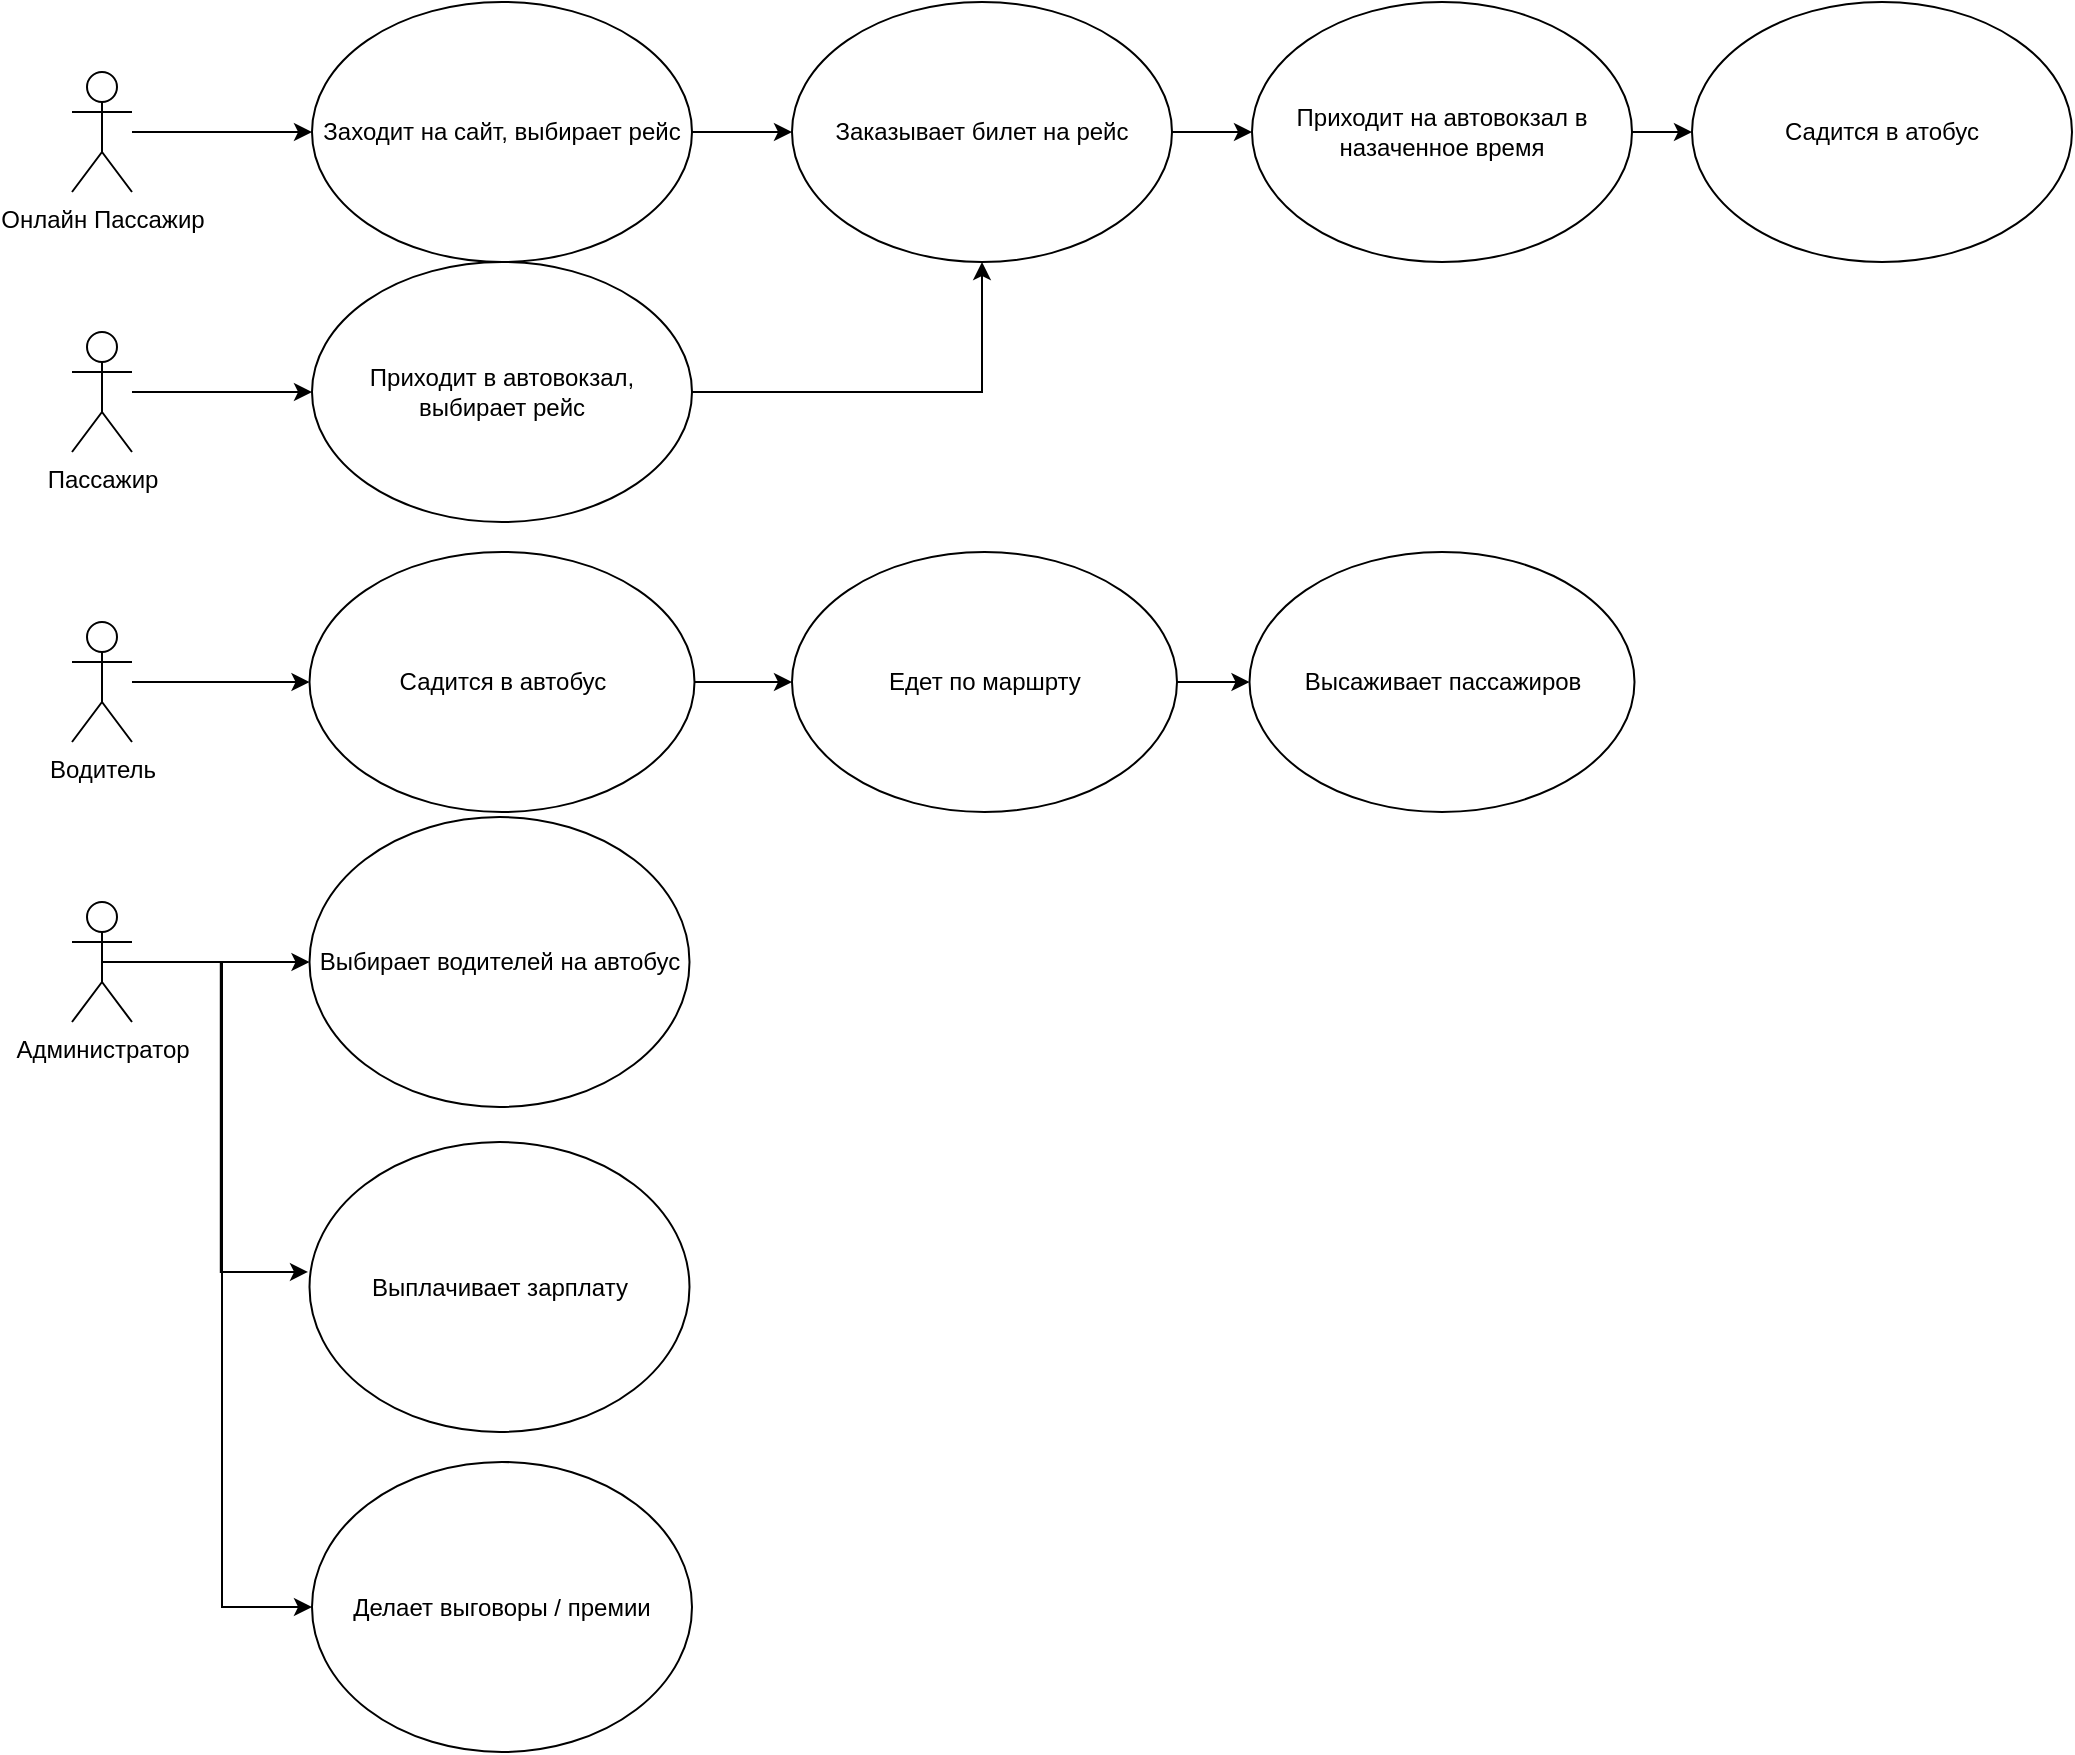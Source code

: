<mxfile version="21.1.1" type="github">
  <diagram id="C5RBs43oDa-KdzZeNtuy" name="Page-1">
    <mxGraphModel dx="1687" dy="2105" grid="1" gridSize="10" guides="1" tooltips="1" connect="1" arrows="1" fold="1" page="1" pageScale="1" pageWidth="827" pageHeight="1169" math="0" shadow="0">
      <root>
        <mxCell id="WIyWlLk6GJQsqaUBKTNV-0" />
        <mxCell id="WIyWlLk6GJQsqaUBKTNV-1" parent="WIyWlLk6GJQsqaUBKTNV-0" />
        <mxCell id="TuZljq76idqd-cObdHlX-10" value="" style="edgeStyle=orthogonalEdgeStyle;rounded=0;orthogonalLoop=1;jettySize=auto;html=1;entryX=0;entryY=0.5;entryDx=0;entryDy=0;" parent="WIyWlLk6GJQsqaUBKTNV-1" source="TuZljq76idqd-cObdHlX-0" target="TuZljq76idqd-cObdHlX-5" edge="1">
          <mxGeometry relative="1" as="geometry">
            <mxPoint x="200" y="160.0" as="targetPoint" />
          </mxGeometry>
        </mxCell>
        <mxCell id="TuZljq76idqd-cObdHlX-0" value="Водитель&lt;br&gt;" style="shape=umlActor;verticalLabelPosition=bottom;verticalAlign=top;html=1;outlineConnect=0;" parent="WIyWlLk6GJQsqaUBKTNV-1" vertex="1">
          <mxGeometry x="90" y="130" width="30" height="60" as="geometry" />
        </mxCell>
        <mxCell id="zH3wVgWOgvG_BgnSBYFF-2" value="" style="edgeStyle=orthogonalEdgeStyle;rounded=0;orthogonalLoop=1;jettySize=auto;html=1;" parent="WIyWlLk6GJQsqaUBKTNV-1" source="TuZljq76idqd-cObdHlX-1" target="TuZljq76idqd-cObdHlX-6" edge="1">
          <mxGeometry relative="1" as="geometry" />
        </mxCell>
        <mxCell id="TuZljq76idqd-cObdHlX-1" value="Пассажир&lt;br&gt;" style="shape=umlActor;verticalLabelPosition=bottom;verticalAlign=top;html=1;outlineConnect=0;" parent="WIyWlLk6GJQsqaUBKTNV-1" vertex="1">
          <mxGeometry x="90" y="-15" width="30" height="60" as="geometry" />
        </mxCell>
        <mxCell id="R_WEueu3wsNgWrMKiR-p-4" value="" style="edgeStyle=orthogonalEdgeStyle;rounded=0;orthogonalLoop=1;jettySize=auto;html=1;entryX=-0.004;entryY=0.448;entryDx=0;entryDy=0;entryPerimeter=0;" edge="1" parent="WIyWlLk6GJQsqaUBKTNV-1" source="TuZljq76idqd-cObdHlX-2" target="R_WEueu3wsNgWrMKiR-p-5">
          <mxGeometry relative="1" as="geometry" />
        </mxCell>
        <mxCell id="TuZljq76idqd-cObdHlX-2" value="Администратор" style="shape=umlActor;verticalLabelPosition=bottom;verticalAlign=top;html=1;outlineConnect=0;" parent="WIyWlLk6GJQsqaUBKTNV-1" vertex="1">
          <mxGeometry x="90" y="270" width="30" height="60" as="geometry" />
        </mxCell>
        <mxCell id="R_WEueu3wsNgWrMKiR-p-1" value="" style="edgeStyle=orthogonalEdgeStyle;rounded=0;orthogonalLoop=1;jettySize=auto;html=1;" edge="1" parent="WIyWlLk6GJQsqaUBKTNV-1" source="TuZljq76idqd-cObdHlX-5" target="R_WEueu3wsNgWrMKiR-p-0">
          <mxGeometry relative="1" as="geometry" />
        </mxCell>
        <mxCell id="TuZljq76idqd-cObdHlX-5" value="Садится в автобус" style="ellipse;whiteSpace=wrap;html=1;" parent="WIyWlLk6GJQsqaUBKTNV-1" vertex="1">
          <mxGeometry x="208.75" y="95" width="192.5" height="130" as="geometry" />
        </mxCell>
        <mxCell id="zH3wVgWOgvG_BgnSBYFF-10" style="edgeStyle=orthogonalEdgeStyle;rounded=0;orthogonalLoop=1;jettySize=auto;html=1;entryX=0.5;entryY=1;entryDx=0;entryDy=0;" parent="WIyWlLk6GJQsqaUBKTNV-1" source="TuZljq76idqd-cObdHlX-6" target="zH3wVgWOgvG_BgnSBYFF-5" edge="1">
          <mxGeometry relative="1" as="geometry" />
        </mxCell>
        <mxCell id="TuZljq76idqd-cObdHlX-6" value="Приходит в автовокзал, выбирает рейс" style="ellipse;whiteSpace=wrap;html=1;" parent="WIyWlLk6GJQsqaUBKTNV-1" vertex="1">
          <mxGeometry x="210" y="-50" width="190" height="130" as="geometry" />
        </mxCell>
        <mxCell id="R_WEueu3wsNgWrMKiR-p-9" value="" style="edgeStyle=orthogonalEdgeStyle;rounded=0;orthogonalLoop=1;jettySize=auto;html=1;exitX=0.5;exitY=0.5;exitDx=0;exitDy=0;exitPerimeter=0;entryX=0;entryY=0.5;entryDx=0;entryDy=0;" edge="1" parent="WIyWlLk6GJQsqaUBKTNV-1" source="TuZljq76idqd-cObdHlX-2" target="TuZljq76idqd-cObdHlX-7">
          <mxGeometry relative="1" as="geometry">
            <mxPoint x="470" y="320" as="targetPoint" />
          </mxGeometry>
        </mxCell>
        <mxCell id="TuZljq76idqd-cObdHlX-7" value="Выбирает водителей на автобус" style="ellipse;whiteSpace=wrap;html=1;" parent="WIyWlLk6GJQsqaUBKTNV-1" vertex="1">
          <mxGeometry x="208.75" y="227.5" width="190" height="145" as="geometry" />
        </mxCell>
        <mxCell id="zH3wVgWOgvG_BgnSBYFF-13" style="edgeStyle=orthogonalEdgeStyle;rounded=0;orthogonalLoop=1;jettySize=auto;html=1;exitX=1;exitY=0.5;exitDx=0;exitDy=0;" parent="WIyWlLk6GJQsqaUBKTNV-1" source="zH3wVgWOgvG_BgnSBYFF-3" target="zH3wVgWOgvG_BgnSBYFF-5" edge="1">
          <mxGeometry relative="1" as="geometry" />
        </mxCell>
        <mxCell id="zH3wVgWOgvG_BgnSBYFF-3" value="Заходит на сайт, выбирает рейс" style="ellipse;whiteSpace=wrap;html=1;" parent="WIyWlLk6GJQsqaUBKTNV-1" vertex="1">
          <mxGeometry x="210" y="-180" width="190" height="130" as="geometry" />
        </mxCell>
        <mxCell id="zH3wVgWOgvG_BgnSBYFF-11" style="edgeStyle=orthogonalEdgeStyle;rounded=0;orthogonalLoop=1;jettySize=auto;html=1;exitX=1;exitY=0.5;exitDx=0;exitDy=0;" parent="WIyWlLk6GJQsqaUBKTNV-1" source="zH3wVgWOgvG_BgnSBYFF-5" target="zH3wVgWOgvG_BgnSBYFF-7" edge="1">
          <mxGeometry relative="1" as="geometry" />
        </mxCell>
        <mxCell id="zH3wVgWOgvG_BgnSBYFF-5" value="Заказывает билет на рейс&lt;br&gt;" style="ellipse;whiteSpace=wrap;html=1;" parent="WIyWlLk6GJQsqaUBKTNV-1" vertex="1">
          <mxGeometry x="450" y="-180" width="190" height="130" as="geometry" />
        </mxCell>
        <mxCell id="zH3wVgWOgvG_BgnSBYFF-9" value="" style="edgeStyle=orthogonalEdgeStyle;rounded=0;orthogonalLoop=1;jettySize=auto;html=1;" parent="WIyWlLk6GJQsqaUBKTNV-1" source="zH3wVgWOgvG_BgnSBYFF-6" target="zH3wVgWOgvG_BgnSBYFF-3" edge="1">
          <mxGeometry relative="1" as="geometry" />
        </mxCell>
        <mxCell id="zH3wVgWOgvG_BgnSBYFF-6" value="Онлайн Пассажир" style="shape=umlActor;verticalLabelPosition=bottom;verticalAlign=top;html=1;outlineConnect=0;" parent="WIyWlLk6GJQsqaUBKTNV-1" vertex="1">
          <mxGeometry x="90" y="-145" width="30" height="60" as="geometry" />
        </mxCell>
        <mxCell id="zH3wVgWOgvG_BgnSBYFF-12" style="edgeStyle=orthogonalEdgeStyle;rounded=0;orthogonalLoop=1;jettySize=auto;html=1;exitX=1;exitY=0.5;exitDx=0;exitDy=0;entryX=0;entryY=0.5;entryDx=0;entryDy=0;" parent="WIyWlLk6GJQsqaUBKTNV-1" source="zH3wVgWOgvG_BgnSBYFF-7" target="zH3wVgWOgvG_BgnSBYFF-8" edge="1">
          <mxGeometry relative="1" as="geometry" />
        </mxCell>
        <mxCell id="zH3wVgWOgvG_BgnSBYFF-7" value="Приходит на автовокзал в назаченное время" style="ellipse;whiteSpace=wrap;html=1;" parent="WIyWlLk6GJQsqaUBKTNV-1" vertex="1">
          <mxGeometry x="680" y="-180" width="190" height="130" as="geometry" />
        </mxCell>
        <mxCell id="zH3wVgWOgvG_BgnSBYFF-8" value="Садится в атобус" style="ellipse;whiteSpace=wrap;html=1;" parent="WIyWlLk6GJQsqaUBKTNV-1" vertex="1">
          <mxGeometry x="900" y="-180" width="190" height="130" as="geometry" />
        </mxCell>
        <mxCell id="R_WEueu3wsNgWrMKiR-p-3" value="" style="edgeStyle=orthogonalEdgeStyle;rounded=0;orthogonalLoop=1;jettySize=auto;html=1;" edge="1" parent="WIyWlLk6GJQsqaUBKTNV-1" source="R_WEueu3wsNgWrMKiR-p-0" target="R_WEueu3wsNgWrMKiR-p-2">
          <mxGeometry relative="1" as="geometry" />
        </mxCell>
        <mxCell id="R_WEueu3wsNgWrMKiR-p-0" value="Едет по маршрту" style="ellipse;whiteSpace=wrap;html=1;" vertex="1" parent="WIyWlLk6GJQsqaUBKTNV-1">
          <mxGeometry x="450" y="95" width="192.5" height="130" as="geometry" />
        </mxCell>
        <mxCell id="R_WEueu3wsNgWrMKiR-p-2" value="Высаживает пассажиров" style="ellipse;whiteSpace=wrap;html=1;" vertex="1" parent="WIyWlLk6GJQsqaUBKTNV-1">
          <mxGeometry x="678.75" y="95" width="192.5" height="130" as="geometry" />
        </mxCell>
        <mxCell id="R_WEueu3wsNgWrMKiR-p-5" value="Выплачивает зарплату&lt;br&gt;" style="ellipse;whiteSpace=wrap;html=1;" vertex="1" parent="WIyWlLk6GJQsqaUBKTNV-1">
          <mxGeometry x="208.75" y="390" width="190" height="145" as="geometry" />
        </mxCell>
        <mxCell id="R_WEueu3wsNgWrMKiR-p-10" value="Делает выговоры / премии" style="ellipse;whiteSpace=wrap;html=1;" vertex="1" parent="WIyWlLk6GJQsqaUBKTNV-1">
          <mxGeometry x="210" y="550" width="190" height="145" as="geometry" />
        </mxCell>
        <mxCell id="R_WEueu3wsNgWrMKiR-p-11" value="" style="edgeStyle=orthogonalEdgeStyle;rounded=0;orthogonalLoop=1;jettySize=auto;html=1;entryX=0;entryY=0.5;entryDx=0;entryDy=0;exitX=0.5;exitY=0.5;exitDx=0;exitDy=0;exitPerimeter=0;" edge="1" parent="WIyWlLk6GJQsqaUBKTNV-1" source="TuZljq76idqd-cObdHlX-2" target="R_WEueu3wsNgWrMKiR-p-10">
          <mxGeometry relative="1" as="geometry">
            <mxPoint x="100" y="480" as="sourcePoint" />
            <mxPoint x="188" y="635" as="targetPoint" />
          </mxGeometry>
        </mxCell>
      </root>
    </mxGraphModel>
  </diagram>
</mxfile>
